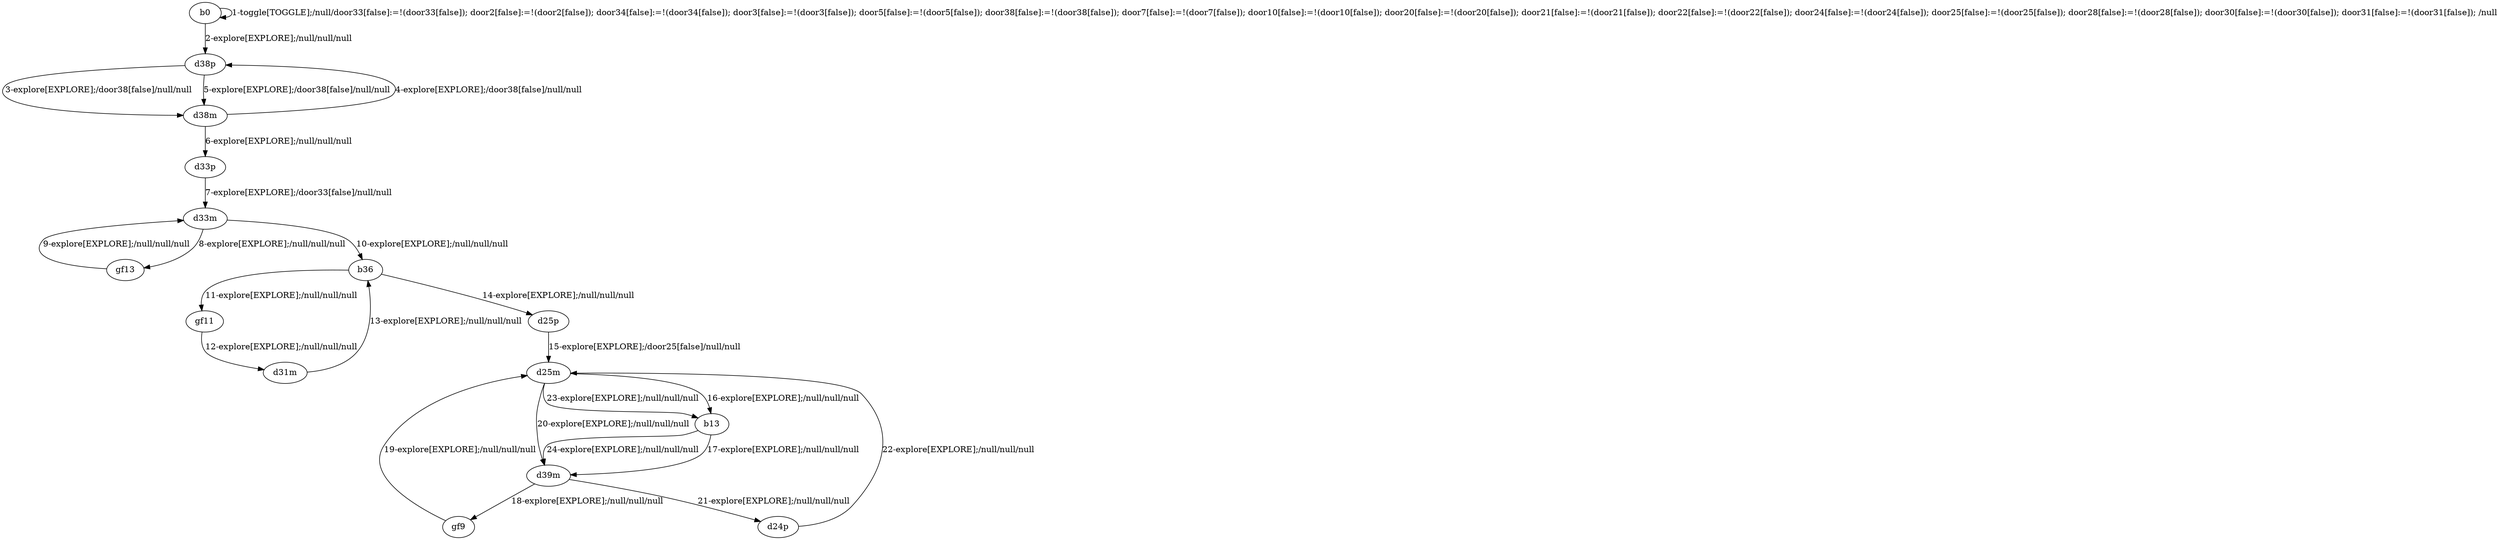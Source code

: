 # Total number of goals covered by this test: 1
# d33m --> b36

digraph g {
"b0" -> "b0" [label = "1-toggle[TOGGLE];/null/door33[false]:=!(door33[false]); door2[false]:=!(door2[false]); door34[false]:=!(door34[false]); door3[false]:=!(door3[false]); door5[false]:=!(door5[false]); door38[false]:=!(door38[false]); door7[false]:=!(door7[false]); door10[false]:=!(door10[false]); door20[false]:=!(door20[false]); door21[false]:=!(door21[false]); door22[false]:=!(door22[false]); door24[false]:=!(door24[false]); door25[false]:=!(door25[false]); door28[false]:=!(door28[false]); door30[false]:=!(door30[false]); door31[false]:=!(door31[false]); /null"];
"b0" -> "d38p" [label = "2-explore[EXPLORE];/null/null/null"];
"d38p" -> "d38m" [label = "3-explore[EXPLORE];/door38[false]/null/null"];
"d38m" -> "d38p" [label = "4-explore[EXPLORE];/door38[false]/null/null"];
"d38p" -> "d38m" [label = "5-explore[EXPLORE];/door38[false]/null/null"];
"d38m" -> "d33p" [label = "6-explore[EXPLORE];/null/null/null"];
"d33p" -> "d33m" [label = "7-explore[EXPLORE];/door33[false]/null/null"];
"d33m" -> "gf13" [label = "8-explore[EXPLORE];/null/null/null"];
"gf13" -> "d33m" [label = "9-explore[EXPLORE];/null/null/null"];
"d33m" -> "b36" [label = "10-explore[EXPLORE];/null/null/null"];
"b36" -> "gf11" [label = "11-explore[EXPLORE];/null/null/null"];
"gf11" -> "d31m" [label = "12-explore[EXPLORE];/null/null/null"];
"d31m" -> "b36" [label = "13-explore[EXPLORE];/null/null/null"];
"b36" -> "d25p" [label = "14-explore[EXPLORE];/null/null/null"];
"d25p" -> "d25m" [label = "15-explore[EXPLORE];/door25[false]/null/null"];
"d25m" -> "b13" [label = "16-explore[EXPLORE];/null/null/null"];
"b13" -> "d39m" [label = "17-explore[EXPLORE];/null/null/null"];
"d39m" -> "gf9" [label = "18-explore[EXPLORE];/null/null/null"];
"gf9" -> "d25m" [label = "19-explore[EXPLORE];/null/null/null"];
"d25m" -> "d39m" [label = "20-explore[EXPLORE];/null/null/null"];
"d39m" -> "d24p" [label = "21-explore[EXPLORE];/null/null/null"];
"d24p" -> "d25m" [label = "22-explore[EXPLORE];/null/null/null"];
"d25m" -> "b13" [label = "23-explore[EXPLORE];/null/null/null"];
"b13" -> "d39m" [label = "24-explore[EXPLORE];/null/null/null"];
}